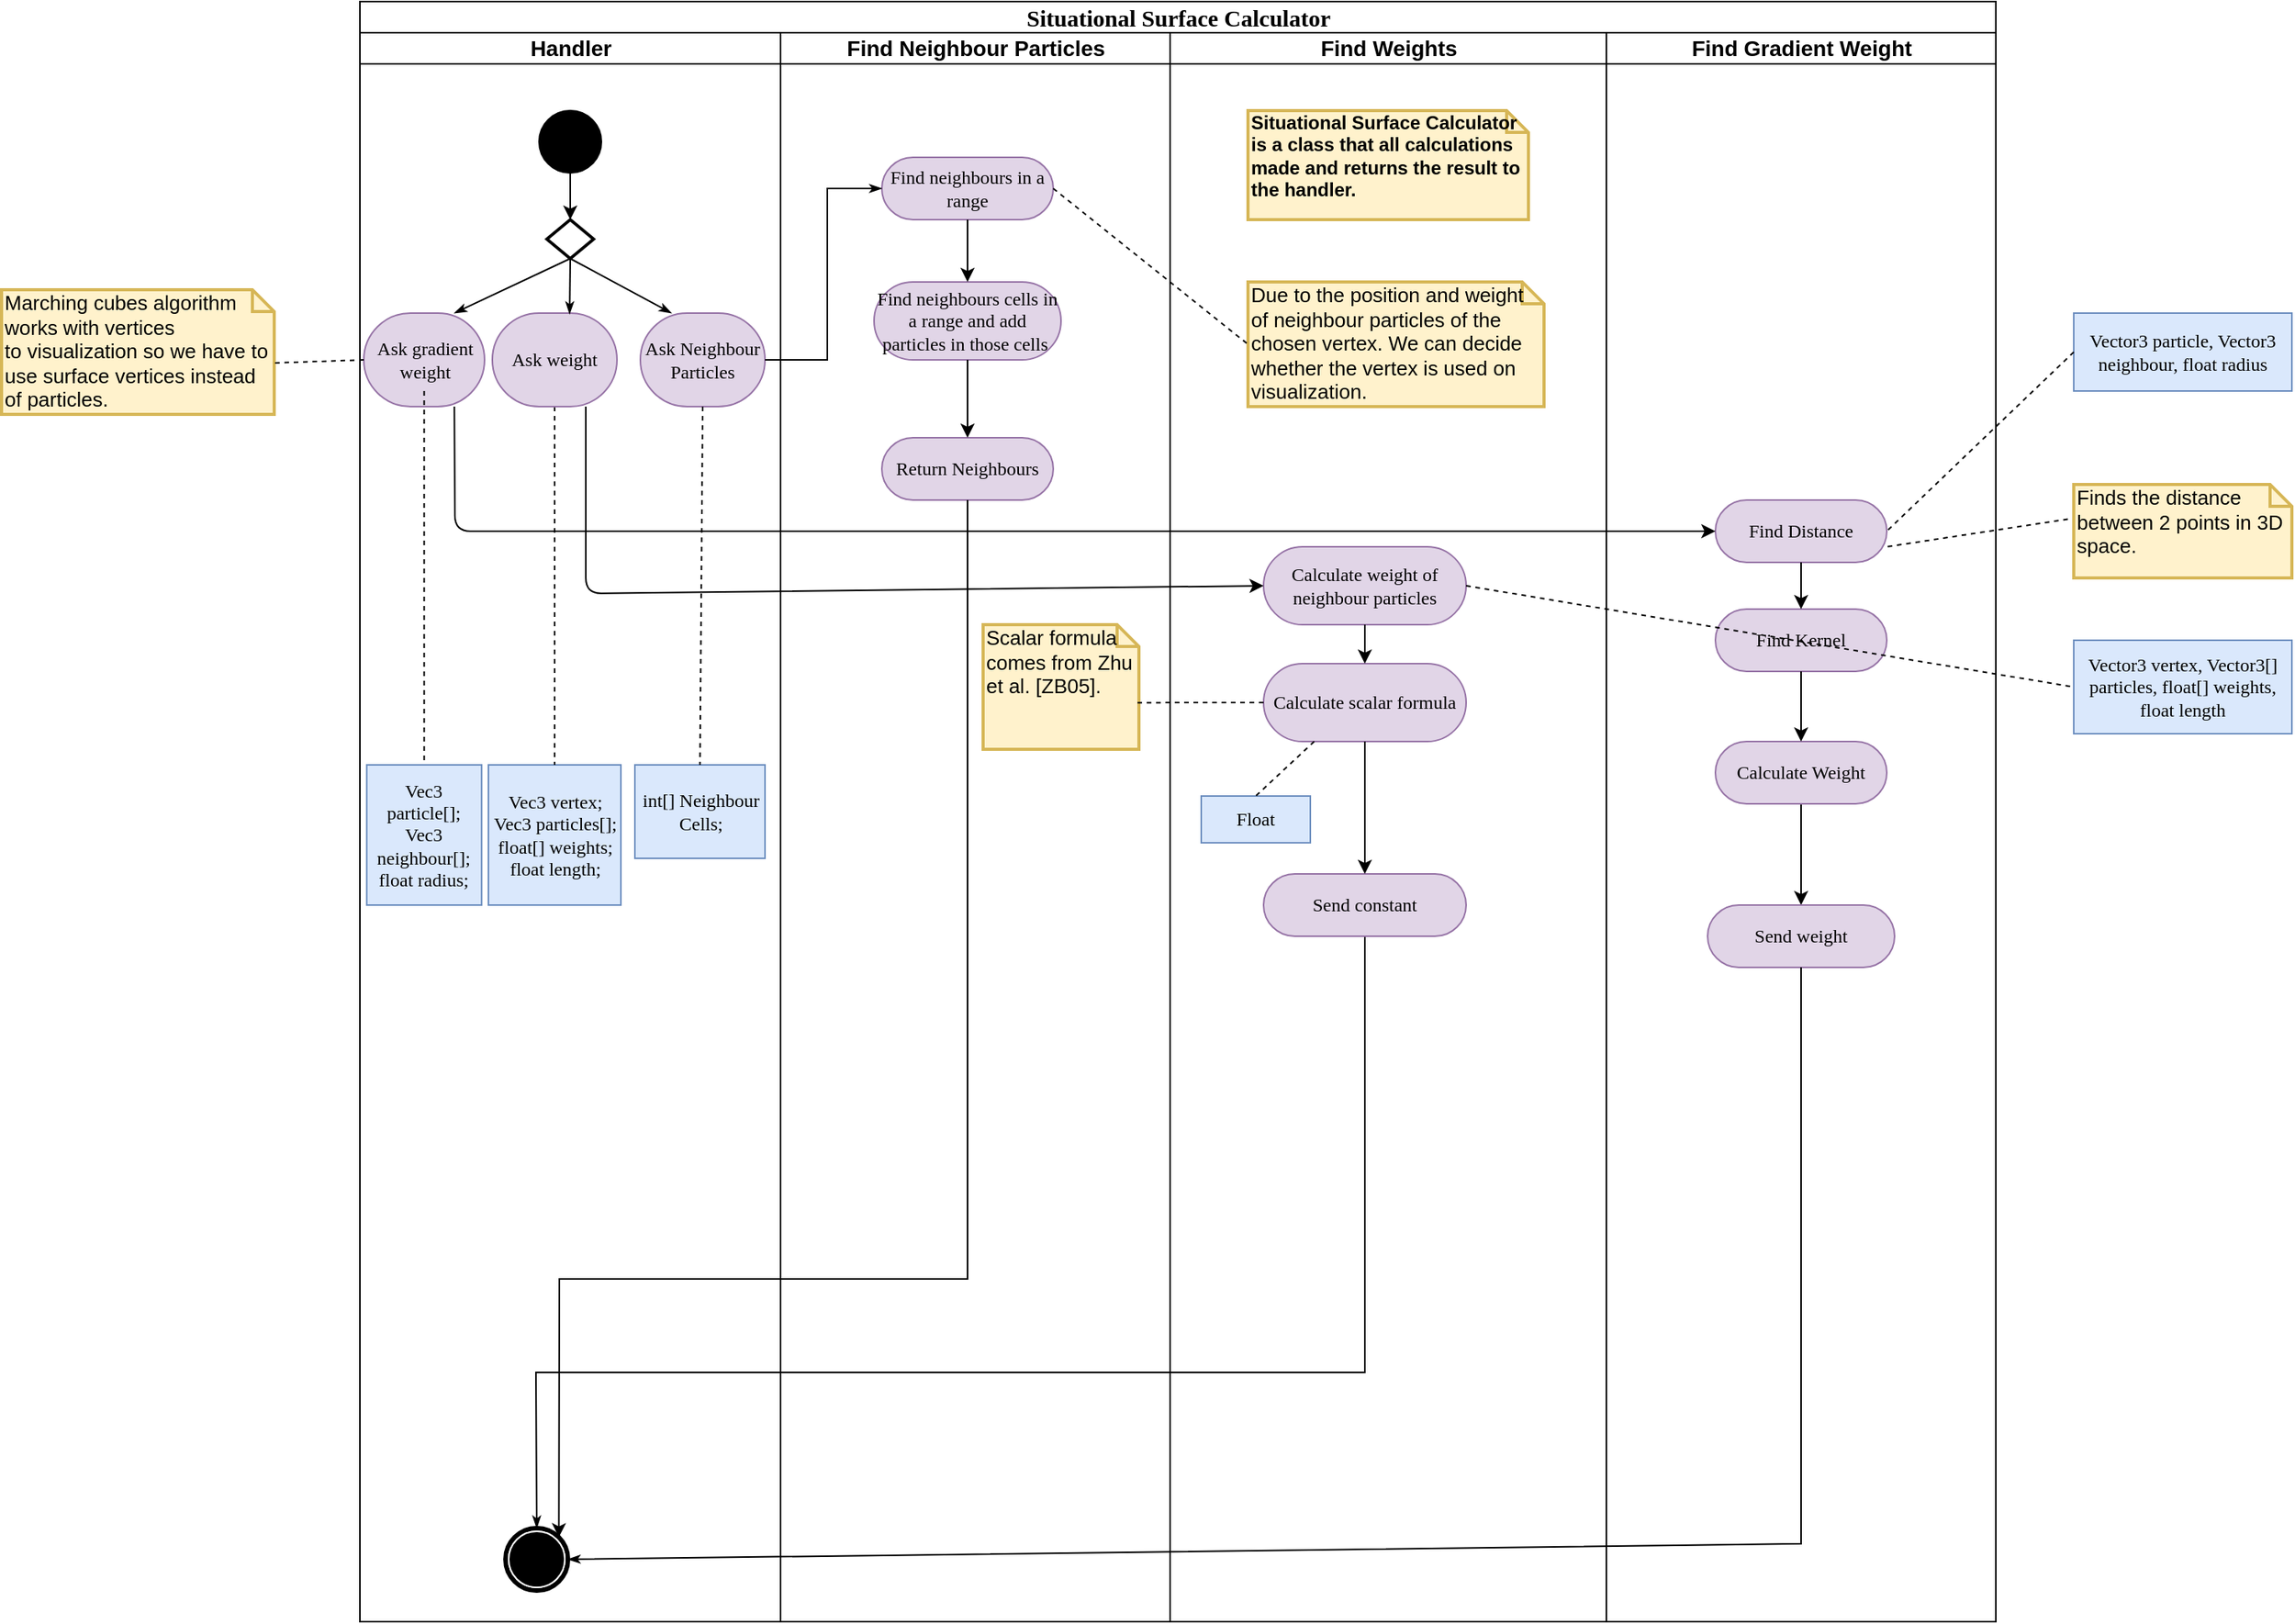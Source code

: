 <mxfile version="12.8.1" type="device"><diagram name="Page-1" id="0783ab3e-0a74-02c8-0abd-f7b4e66b4bec"><mxGraphModel dx="3694" dy="1426" grid="1" gridSize="10" guides="1" tooltips="1" connect="1" arrows="1" fold="1" page="1" pageScale="1" pageWidth="850" pageHeight="1100" background="#ffffff" math="0" shadow="0"><root><mxCell id="0"/><mxCell id="1" parent="0"/><mxCell id="1c1d494c118603dd-1" value="&lt;font style=&quot;font-size: 15px&quot;&gt;Situational Surface Calculator&lt;/font&gt;" style="swimlane;html=1;childLayout=stackLayout;startSize=20;rounded=0;shadow=0;comic=0;labelBackgroundColor=none;strokeWidth=1;fontFamily=Verdana;fontSize=12;align=center;" parent="1" vertex="1"><mxGeometry x="40" y="20" width="1050" height="1040" as="geometry"/></mxCell><mxCell id="1c1d494c118603dd-2" value="&lt;font style=&quot;font-size: 14px&quot;&gt;Handler&lt;/font&gt;" style="swimlane;html=1;startSize=20;" parent="1c1d494c118603dd-1" vertex="1"><mxGeometry y="20" width="270" height="1020" as="geometry"/></mxCell><mxCell id="60571a20871a0731-4" value="" style="ellipse;whiteSpace=wrap;html=1;rounded=0;shadow=0;comic=0;labelBackgroundColor=none;strokeWidth=1;fillColor=#000000;fontFamily=Verdana;fontSize=12;align=center;" parent="1c1d494c118603dd-2" vertex="1"><mxGeometry x="115" y="50" width="40" height="40" as="geometry"/></mxCell><mxCell id="iCThstch8AfFNLnAJ1yo-6" value="Ask gradient weight" style="rounded=1;whiteSpace=wrap;html=1;shadow=0;comic=0;labelBackgroundColor=none;strokeWidth=1;fontFamily=Verdana;fontSize=12;align=center;arcSize=50;fillColor=#e1d5e7;strokeColor=#9673a6;" parent="1c1d494c118603dd-2" vertex="1"><mxGeometry x="2.5" y="180" width="77.5" height="60" as="geometry"/></mxCell><mxCell id="60571a20871a0731-5" value="" style="shape=mxgraph.bpmn.shape;html=1;verticalLabelPosition=bottom;labelBackgroundColor=#ffffff;verticalAlign=top;perimeter=ellipsePerimeter;outline=end;symbol=terminate;rounded=0;shadow=0;comic=0;strokeWidth=1;fontFamily=Verdana;fontSize=12;align=center;" parent="1c1d494c118603dd-2" vertex="1"><mxGeometry x="93.5" y="960" width="40" height="40" as="geometry"/></mxCell><mxCell id="iCThstch8AfFNLnAJ1yo-27" style="edgeStyle=none;rounded=0;html=1;labelBackgroundColor=none;startArrow=none;startFill=0;startSize=5;endArrow=classicThin;endFill=1;endSize=5;jettySize=auto;orthogonalLoop=1;strokeWidth=1;fontFamily=Verdana;fontSize=12;exitX=0.5;exitY=1;exitDx=0;exitDy=0;entryX=0.75;entryY=0;entryDx=0;entryDy=0;" parent="1c1d494c118603dd-2" source="VGnU7HpYhMMbaTzcCZpi-3" target="iCThstch8AfFNLnAJ1yo-6" edge="1"><mxGeometry relative="1" as="geometry"><mxPoint x="122.5" y="290" as="sourcePoint"/><mxPoint x="63.5" y="320" as="targetPoint"/></mxGeometry></mxCell><mxCell id="DrX_qRS4pakTDYvNgCpu-4" value="" style="endArrow=none;dashed=1;html=1;entryX=0.5;entryY=0;entryDx=0;entryDy=0;exitX=0.5;exitY=1;exitDx=0;exitDy=0;" parent="1c1d494c118603dd-2" target="iCThstch8AfFNLnAJ1yo-3" edge="1"><mxGeometry width="50" height="50" relative="1" as="geometry"><mxPoint x="41.25" y="230" as="sourcePoint"/><mxPoint x="41.25" y="290" as="targetPoint"/></mxGeometry></mxCell><mxCell id="DrX_qRS4pakTDYvNgCpu-16" value="Vec3 vertex;&lt;br&gt;Vec3 particles[];&lt;br&gt;float[] weights;&lt;br&gt;float length;" style="rounded=0;whiteSpace=wrap;html=1;shadow=0;comic=0;labelBackgroundColor=none;strokeWidth=1;fontFamily=Verdana;fontSize=12;align=center;arcSize=50;fillColor=#dae8fc;strokeColor=#6c8ebf;" parent="1c1d494c118603dd-2" vertex="1"><mxGeometry x="82.5" y="470" width="85" height="90" as="geometry"/></mxCell><mxCell id="DrX_qRS4pakTDYvNgCpu-17" value="" style="endArrow=none;dashed=1;html=1;entryX=0.5;entryY=0;entryDx=0;entryDy=0;exitX=0.5;exitY=1;exitDx=0;exitDy=0;" parent="1c1d494c118603dd-2" source="VGnU7HpYhMMbaTzcCZpi-6" target="DrX_qRS4pakTDYvNgCpu-16" edge="1"><mxGeometry width="50" height="50" relative="1" as="geometry"><mxPoint x="134.972" y="250" as="sourcePoint"/><mxPoint x="-35" y="207" as="targetPoint"/></mxGeometry></mxCell><mxCell id="VGnU7HpYhMMbaTzcCZpi-3" value="" style="rhombus;whiteSpace=wrap;html=1;strokeColor=#000000;strokeWidth=2;" vertex="1" parent="1c1d494c118603dd-2"><mxGeometry x="120" y="120" width="30" height="25" as="geometry"/></mxCell><mxCell id="VGnU7HpYhMMbaTzcCZpi-4" value="" style="endArrow=classic;html=1;exitX=0.5;exitY=1;exitDx=0;exitDy=0;entryX=0.5;entryY=0;entryDx=0;entryDy=0;" edge="1" parent="1c1d494c118603dd-2" source="60571a20871a0731-4" target="VGnU7HpYhMMbaTzcCZpi-3"><mxGeometry width="50" height="50" relative="1" as="geometry"><mxPoint x="150" y="180" as="sourcePoint"/><mxPoint x="200" y="130" as="targetPoint"/></mxGeometry></mxCell><mxCell id="VGnU7HpYhMMbaTzcCZpi-6" value="Ask weight" style="rounded=1;whiteSpace=wrap;html=1;shadow=0;comic=0;labelBackgroundColor=none;strokeWidth=1;fontFamily=Verdana;fontSize=12;align=center;arcSize=50;fillColor=#e1d5e7;strokeColor=#9673a6;" vertex="1" parent="1c1d494c118603dd-2"><mxGeometry x="85" y="180" width="80" height="60" as="geometry"/></mxCell><mxCell id="VGnU7HpYhMMbaTzcCZpi-5" style="edgeStyle=none;rounded=0;html=1;labelBackgroundColor=none;startArrow=none;startFill=0;startSize=5;endArrow=classicThin;endFill=1;endSize=5;jettySize=auto;orthogonalLoop=1;strokeWidth=1;fontFamily=Verdana;fontSize=12;exitX=0.5;exitY=1;exitDx=0;exitDy=0;entryX=0.62;entryY=0.01;entryDx=0;entryDy=0;entryPerimeter=0;" edge="1" parent="1c1d494c118603dd-2" source="VGnU7HpYhMMbaTzcCZpi-3" target="VGnU7HpYhMMbaTzcCZpi-6"><mxGeometry relative="1" as="geometry"><mxPoint x="122.5" y="155" as="sourcePoint"/><mxPoint x="130" y="170" as="targetPoint"/></mxGeometry></mxCell><mxCell id="VGnU7HpYhMMbaTzcCZpi-7" value="Ask Neighbour Particles" style="rounded=1;whiteSpace=wrap;html=1;shadow=0;comic=0;labelBackgroundColor=none;strokeWidth=1;fontFamily=Verdana;fontSize=12;align=center;arcSize=50;fillColor=#e1d5e7;strokeColor=#9673a6;" vertex="1" parent="1c1d494c118603dd-2"><mxGeometry x="180" y="180" width="80" height="60" as="geometry"/></mxCell><mxCell id="VGnU7HpYhMMbaTzcCZpi-8" style="edgeStyle=none;rounded=0;html=1;labelBackgroundColor=none;startArrow=none;startFill=0;startSize=5;endArrow=classicThin;endFill=1;endSize=5;jettySize=auto;orthogonalLoop=1;strokeWidth=1;fontFamily=Verdana;fontSize=12;exitX=0.5;exitY=1;exitDx=0;exitDy=0;entryX=0.25;entryY=0;entryDx=0;entryDy=0;" edge="1" parent="1c1d494c118603dd-2" source="VGnU7HpYhMMbaTzcCZpi-3" target="VGnU7HpYhMMbaTzcCZpi-7"><mxGeometry relative="1" as="geometry"><mxPoint x="145" y="155" as="sourcePoint"/><mxPoint x="144.6" y="190.6" as="targetPoint"/></mxGeometry></mxCell><mxCell id="VGnU7HpYhMMbaTzcCZpi-25" value="int[] Neighbour Cells;" style="rounded=0;whiteSpace=wrap;html=1;shadow=0;comic=0;labelBackgroundColor=none;strokeWidth=1;fontFamily=Verdana;fontSize=12;align=center;arcSize=50;fillColor=#dae8fc;strokeColor=#6c8ebf;" vertex="1" parent="1c1d494c118603dd-2"><mxGeometry x="176.5" y="470" width="83.5" height="60" as="geometry"/></mxCell><mxCell id="iCThstch8AfFNLnAJ1yo-3" value="Vec3 particle[];&lt;br&gt;Vec3 neighbour[];&lt;br&gt;float radius;" style="rounded=0;whiteSpace=wrap;html=1;shadow=0;comic=0;labelBackgroundColor=none;strokeWidth=1;fontFamily=Verdana;fontSize=12;align=center;arcSize=50;fillColor=#dae8fc;strokeColor=#6c8ebf;" parent="1c1d494c118603dd-2" vertex="1"><mxGeometry x="4.38" y="470" width="73.75" height="90" as="geometry"/></mxCell><mxCell id="VGnU7HpYhMMbaTzcCZpi-26" value="" style="endArrow=none;dashed=1;html=1;entryX=0.5;entryY=0;entryDx=0;entryDy=0;exitX=0.5;exitY=1;exitDx=0;exitDy=0;" edge="1" parent="1c1d494c118603dd-2" source="VGnU7HpYhMMbaTzcCZpi-7" target="VGnU7HpYhMMbaTzcCZpi-25"><mxGeometry width="50" height="50" relative="1" as="geometry"><mxPoint x="135" y="250" as="sourcePoint"/><mxPoint x="137.5" y="310" as="targetPoint"/></mxGeometry></mxCell><mxCell id="1c1d494c118603dd-3" value="&lt;font style=&quot;font-size: 14px&quot;&gt;Find Neighbour Particles&lt;/font&gt;" style="swimlane;html=1;startSize=20;" parent="1c1d494c118603dd-1" vertex="1"><mxGeometry x="270" y="20" width="250" height="1020" as="geometry"/></mxCell><mxCell id="iCThstch8AfFNLnAJ1yo-14" value="Find neighbours in a range" style="rounded=1;whiteSpace=wrap;html=1;shadow=0;comic=0;labelBackgroundColor=none;strokeWidth=1;fontFamily=Verdana;fontSize=12;align=center;arcSize=50;fillColor=#e1d5e7;strokeColor=#9673a6;" parent="1c1d494c118603dd-3" vertex="1"><mxGeometry x="65" y="80" width="110" height="40" as="geometry"/></mxCell><mxCell id="DrX_qRS4pakTDYvNgCpu-18" value="&lt;font style=&quot;font-size: 13px&quot;&gt;Scalar formula comes from Zhu et al. [ZB05].&amp;nbsp;&lt;/font&gt;" style="shape=note;whiteSpace=wrap;html=1;size=14;verticalAlign=top;align=left;spacingTop=-6;strokeWidth=2;fillColor=#fff2cc;strokeColor=#d6b656;" parent="1c1d494c118603dd-3" vertex="1"><mxGeometry x="130" y="380" width="100" height="80" as="geometry"/></mxCell><mxCell id="DrX_qRS4pakTDYvNgCpu-19" value="Find neighbours cells in a range and add particles in those cells&amp;nbsp;" style="rounded=1;whiteSpace=wrap;html=1;shadow=0;comic=0;labelBackgroundColor=none;strokeWidth=1;fontFamily=Verdana;fontSize=12;align=center;arcSize=50;fillColor=#e1d5e7;strokeColor=#9673a6;" parent="1c1d494c118603dd-3" vertex="1"><mxGeometry x="60" y="160" width="120" height="50" as="geometry"/></mxCell><mxCell id="DrX_qRS4pakTDYvNgCpu-22" value="" style="endArrow=classic;html=1;strokeWidth=1;fontSize=12;entryX=0.5;entryY=0;entryDx=0;entryDy=0;exitX=0.5;exitY=1;exitDx=0;exitDy=0;" parent="1c1d494c118603dd-3" source="iCThstch8AfFNLnAJ1yo-14" target="DrX_qRS4pakTDYvNgCpu-19" edge="1"><mxGeometry width="50" height="50" relative="1" as="geometry"><mxPoint x="170" y="180" as="sourcePoint"/><mxPoint x="220" y="130" as="targetPoint"/></mxGeometry></mxCell><mxCell id="DrX_qRS4pakTDYvNgCpu-26" value="Return Neighbours" style="rounded=1;whiteSpace=wrap;html=1;shadow=0;comic=0;labelBackgroundColor=none;strokeWidth=1;fontFamily=Verdana;fontSize=12;align=center;arcSize=50;fillColor=#e1d5e7;strokeColor=#9673a6;" parent="1c1d494c118603dd-3" vertex="1"><mxGeometry x="65" y="260" width="110" height="40" as="geometry"/></mxCell><mxCell id="DrX_qRS4pakTDYvNgCpu-28" value="" style="endArrow=classic;html=1;strokeWidth=1;fontSize=12;entryX=0.5;entryY=0;entryDx=0;entryDy=0;exitX=0.5;exitY=1;exitDx=0;exitDy=0;" parent="1c1d494c118603dd-3" source="DrX_qRS4pakTDYvNgCpu-19" target="DrX_qRS4pakTDYvNgCpu-26" edge="1"><mxGeometry width="50" height="50" relative="1" as="geometry"><mxPoint x="125" y="130" as="sourcePoint"/><mxPoint x="130" y="170" as="targetPoint"/></mxGeometry></mxCell><mxCell id="iCThstch8AfFNLnAJ1yo-11" style="edgeStyle=none;rounded=0;html=1;labelBackgroundColor=none;startArrow=none;startFill=0;startSize=5;endArrow=classicThin;endFill=1;endSize=5;jettySize=auto;orthogonalLoop=1;strokeWidth=1;fontFamily=Verdana;fontSize=12;exitX=1;exitY=0.5;exitDx=0;exitDy=0;entryX=0;entryY=0.5;entryDx=0;entryDy=0;" parent="1c1d494c118603dd-1" source="VGnU7HpYhMMbaTzcCZpi-7" target="iCThstch8AfFNLnAJ1yo-14" edge="1"><mxGeometry relative="1" as="geometry"><mxPoint x="169.57" y="425" as="sourcePoint"/><mxPoint x="310" y="115" as="targetPoint"/><Array as="points"><mxPoint x="300" y="230"/><mxPoint x="300" y="120"/></Array></mxGeometry></mxCell><mxCell id="1c1d494c118603dd-44" style="edgeStyle=none;rounded=0;html=1;labelBackgroundColor=none;startArrow=none;startFill=0;startSize=5;endArrow=classicThin;endFill=1;endSize=5;jettySize=auto;orthogonalLoop=1;strokeWidth=1;fontFamily=Verdana;fontSize=12;exitX=0.5;exitY=1;exitDx=0;exitDy=0;entryX=0.5;entryY=0;entryDx=0;entryDy=0;" parent="1c1d494c118603dd-1" source="iCThstch8AfFNLnAJ1yo-18" target="60571a20871a0731-5" edge="1"><mxGeometry relative="1" as="geometry"><mxPoint x="630" y="685" as="sourcePoint"/><Array as="points"><mxPoint x="645" y="880"/><mxPoint x="113" y="880"/></Array><mxPoint x="112.667" y="910" as="targetPoint"/></mxGeometry></mxCell><mxCell id="1c1d494c118603dd-4" value="&lt;font style=&quot;font-size: 14px&quot;&gt;Find Weights&lt;/font&gt;" style="swimlane;html=1;startSize=20;" parent="1c1d494c118603dd-1" vertex="1"><mxGeometry x="520" y="20" width="280" height="1020" as="geometry"/></mxCell><mxCell id="iCThstch8AfFNLnAJ1yo-15" value="Calculate weight of neighbour particles" style="rounded=1;whiteSpace=wrap;html=1;shadow=0;comic=0;labelBackgroundColor=none;strokeWidth=1;fontFamily=Verdana;fontSize=12;align=center;arcSize=50;fillColor=#e1d5e7;strokeColor=#9673a6;" parent="1c1d494c118603dd-4" vertex="1"><mxGeometry x="60" y="330" width="130" height="50" as="geometry"/></mxCell><mxCell id="iCThstch8AfFNLnAJ1yo-17" value="Calculate scalar formula" style="rounded=1;whiteSpace=wrap;html=1;shadow=0;comic=0;labelBackgroundColor=none;strokeWidth=1;fontFamily=Verdana;fontSize=12;align=center;arcSize=50;fillColor=#e1d5e7;strokeColor=#9673a6;" parent="1c1d494c118603dd-4" vertex="1"><mxGeometry x="60" y="405" width="130" height="50" as="geometry"/></mxCell><mxCell id="iCThstch8AfFNLnAJ1yo-18" value="Send constant" style="rounded=1;whiteSpace=wrap;html=1;shadow=0;comic=0;labelBackgroundColor=none;strokeWidth=1;fontFamily=Verdana;fontSize=12;align=center;arcSize=50;fillColor=#e1d5e7;strokeColor=#9673a6;" parent="1c1d494c118603dd-4" vertex="1"><mxGeometry x="60" y="540" width="130" height="40" as="geometry"/></mxCell><mxCell id="iCThstch8AfFNLnAJ1yo-20" value="" style="endArrow=classic;html=1;entryX=0.5;entryY=0;entryDx=0;entryDy=0;exitX=0.5;exitY=1;exitDx=0;exitDy=0;" parent="1c1d494c118603dd-4" source="iCThstch8AfFNLnAJ1yo-17" target="iCThstch8AfFNLnAJ1yo-18" edge="1"><mxGeometry width="50" height="50" relative="1" as="geometry"><mxPoint x="125" y="510" as="sourcePoint"/><mxPoint x="-50" y="450" as="targetPoint"/></mxGeometry></mxCell><mxCell id="iCThstch8AfFNLnAJ1yo-22" value="" style="endArrow=classic;html=1;entryX=0.5;entryY=0;entryDx=0;entryDy=0;exitX=0.5;exitY=1;exitDx=0;exitDy=0;" parent="1c1d494c118603dd-4" source="iCThstch8AfFNLnAJ1yo-15" target="iCThstch8AfFNLnAJ1yo-17" edge="1"><mxGeometry width="50" height="50" relative="1" as="geometry"><mxPoint x="135" y="480" as="sourcePoint"/><mxPoint x="135" y="530" as="targetPoint"/></mxGeometry></mxCell><mxCell id="8madbYxF8Qtqavj6iTYc-2" value="&lt;font style=&quot;font-size: 13px&quot;&gt;Due to the position and weight of neighbour particles of the chosen vertex. We can decide whether the vertex is used on visualization.&lt;/font&gt;" style="shape=note;whiteSpace=wrap;html=1;size=14;verticalAlign=top;align=left;spacingTop=-6;strokeWidth=2;fillColor=#fff2cc;strokeColor=#d6b656;" parent="1c1d494c118603dd-4" vertex="1"><mxGeometry x="50" y="160" width="190" height="80" as="geometry"/></mxCell><mxCell id="DrX_qRS4pakTDYvNgCpu-41" value="&lt;font style=&quot;font-size: 12px;&quot;&gt;Situational Surface Calculator is a class that all calculations made and returns the result to the handler.&lt;/font&gt;" style="shape=note;whiteSpace=wrap;html=1;size=14;verticalAlign=top;align=left;spacingTop=-6;strokeWidth=2;fillColor=#fff2cc;strokeColor=#d6b656;fontSize=12;fontStyle=1" parent="1c1d494c118603dd-4" vertex="1"><mxGeometry x="50" y="50" width="180" height="70" as="geometry"/></mxCell><mxCell id="VGnU7HpYhMMbaTzcCZpi-1" value="Float" style="rounded=0;whiteSpace=wrap;html=1;shadow=0;comic=0;labelBackgroundColor=none;strokeWidth=1;fontFamily=Verdana;fontSize=12;align=center;arcSize=50;fillColor=#dae8fc;strokeColor=#6c8ebf;" vertex="1" parent="1c1d494c118603dd-4"><mxGeometry x="20" y="490" width="70" height="30" as="geometry"/></mxCell><mxCell id="VGnU7HpYhMMbaTzcCZpi-2" value="" style="endArrow=none;dashed=1;html=1;entryX=0.5;entryY=0;entryDx=0;entryDy=0;exitX=0.25;exitY=1;exitDx=0;exitDy=0;" edge="1" parent="1c1d494c118603dd-4" source="iCThstch8AfFNLnAJ1yo-17" target="VGnU7HpYhMMbaTzcCZpi-1"><mxGeometry width="50" height="50" relative="1" as="geometry"><mxPoint x="70" y="440.0" as="sourcePoint"/><mxPoint x="-21.08" y="440.08" as="targetPoint"/></mxGeometry></mxCell><mxCell id="8madbYxF8Qtqavj6iTYc-3" value="" style="endArrow=none;dashed=1;html=1;entryX=0;entryY=0.5;entryDx=0;entryDy=0;entryPerimeter=0;exitX=1;exitY=0.5;exitDx=0;exitDy=0;" parent="1c1d494c118603dd-1" source="iCThstch8AfFNLnAJ1yo-14" target="8madbYxF8Qtqavj6iTYc-2" edge="1"><mxGeometry width="50" height="50" relative="1" as="geometry"><mxPoint x="390" y="505" as="sourcePoint"/><mxPoint x="500" y="440" as="targetPoint"/></mxGeometry></mxCell><mxCell id="DrX_qRS4pakTDYvNgCpu-5" value="&lt;font style=&quot;font-size: 14px&quot;&gt;Find Gradient Weight&lt;/font&gt;" style="swimlane;html=1;startSize=20;" parent="1c1d494c118603dd-1" vertex="1"><mxGeometry x="800" y="20" width="250" height="1020" as="geometry"/></mxCell><mxCell id="DrX_qRS4pakTDYvNgCpu-29" value="Find Distance" style="rounded=1;whiteSpace=wrap;html=1;shadow=0;comic=0;labelBackgroundColor=none;strokeWidth=1;fontFamily=Verdana;fontSize=12;align=center;arcSize=50;fillColor=#e1d5e7;strokeColor=#9673a6;" parent="DrX_qRS4pakTDYvNgCpu-5" vertex="1"><mxGeometry x="70" y="300" width="110" height="40" as="geometry"/></mxCell><mxCell id="DrX_qRS4pakTDYvNgCpu-30" value="Find Kernel" style="rounded=1;whiteSpace=wrap;html=1;shadow=0;comic=0;labelBackgroundColor=none;strokeWidth=1;fontFamily=Verdana;fontSize=12;align=center;arcSize=50;fillColor=#e1d5e7;strokeColor=#9673a6;" parent="DrX_qRS4pakTDYvNgCpu-5" vertex="1"><mxGeometry x="70" y="370" width="110" height="40" as="geometry"/></mxCell><mxCell id="DrX_qRS4pakTDYvNgCpu-31" value="" style="endArrow=classic;html=1;strokeWidth=1;fontSize=12;entryX=0.5;entryY=0;entryDx=0;entryDy=0;exitX=0.5;exitY=1;exitDx=0;exitDy=0;" parent="DrX_qRS4pakTDYvNgCpu-5" source="DrX_qRS4pakTDYvNgCpu-29" target="DrX_qRS4pakTDYvNgCpu-30" edge="1"><mxGeometry width="50" height="50" relative="1" as="geometry"><mxPoint x="-400" y="340" as="sourcePoint"/><mxPoint x="-400" y="380" as="targetPoint"/></mxGeometry></mxCell><mxCell id="VGnU7HpYhMMbaTzcCZpi-32" value="" style="edgeStyle=orthogonalEdgeStyle;rounded=0;orthogonalLoop=1;jettySize=auto;html=1;" edge="1" parent="DrX_qRS4pakTDYvNgCpu-5" source="DrX_qRS4pakTDYvNgCpu-36" target="VGnU7HpYhMMbaTzcCZpi-29"><mxGeometry relative="1" as="geometry"/></mxCell><mxCell id="DrX_qRS4pakTDYvNgCpu-36" value="Calculate Weight" style="rounded=1;whiteSpace=wrap;html=1;shadow=0;comic=0;labelBackgroundColor=none;strokeWidth=1;fontFamily=Verdana;fontSize=12;align=center;arcSize=50;fillColor=#e1d5e7;strokeColor=#9673a6;" parent="DrX_qRS4pakTDYvNgCpu-5" vertex="1"><mxGeometry x="70" y="455" width="110" height="40" as="geometry"/></mxCell><mxCell id="DrX_qRS4pakTDYvNgCpu-37" value="" style="endArrow=classic;html=1;strokeWidth=1;fontSize=12;entryX=0.5;entryY=0;entryDx=0;entryDy=0;exitX=0.5;exitY=1;exitDx=0;exitDy=0;" parent="DrX_qRS4pakTDYvNgCpu-5" source="DrX_qRS4pakTDYvNgCpu-30" target="DrX_qRS4pakTDYvNgCpu-36" edge="1"><mxGeometry width="50" height="50" relative="1" as="geometry"><mxPoint x="135" y="495" as="sourcePoint"/><mxPoint x="-1210" y="515" as="targetPoint"/></mxGeometry></mxCell><mxCell id="VGnU7HpYhMMbaTzcCZpi-29" value="Send weight" style="rounded=1;whiteSpace=wrap;html=1;shadow=0;comic=0;labelBackgroundColor=none;strokeWidth=1;fontFamily=Verdana;fontSize=12;align=center;arcSize=50;fillColor=#e1d5e7;strokeColor=#9673a6;" vertex="1" parent="DrX_qRS4pakTDYvNgCpu-5"><mxGeometry x="65" y="560" width="120" height="40" as="geometry"/></mxCell><mxCell id="DrX_qRS4pakTDYvNgCpu-23" value="" style="endArrow=none;dashed=1;html=1;entryX=0.991;entryY=0.626;entryDx=0;entryDy=0;exitX=0;exitY=0.5;exitDx=0;exitDy=0;entryPerimeter=0;" parent="1c1d494c118603dd-1" source="iCThstch8AfFNLnAJ1yo-17" target="DrX_qRS4pakTDYvNgCpu-18" edge="1"><mxGeometry width="50" height="50" relative="1" as="geometry"><mxPoint x="123.5" y="320" as="sourcePoint"/><mxPoint x="67.5" y="370" as="targetPoint"/></mxGeometry></mxCell><mxCell id="VGnU7HpYhMMbaTzcCZpi-27" value="" style="endArrow=classic;html=1;strokeWidth=1;fontSize=12;entryX=0.855;entryY=0.145;entryDx=0;entryDy=0;exitX=0.5;exitY=1;exitDx=0;exitDy=0;entryPerimeter=0;rounded=0;" edge="1" parent="1c1d494c118603dd-1" source="DrX_qRS4pakTDYvNgCpu-26" target="60571a20871a0731-5"><mxGeometry width="50" height="50" relative="1" as="geometry"><mxPoint x="400" y="240" as="sourcePoint"/><mxPoint x="400" y="290" as="targetPoint"/><Array as="points"><mxPoint x="390" y="820"/><mxPoint x="128" y="820"/></Array></mxGeometry></mxCell><mxCell id="VGnU7HpYhMMbaTzcCZpi-28" value="" style="endArrow=classic;html=1;strokeWidth=1;fontSize=12;entryX=0;entryY=0.5;entryDx=0;entryDy=0;exitX=0.75;exitY=1;exitDx=0;exitDy=0;" edge="1" parent="1c1d494c118603dd-1" source="VGnU7HpYhMMbaTzcCZpi-6" target="iCThstch8AfFNLnAJ1yo-15"><mxGeometry width="50" height="50" relative="1" as="geometry"><mxPoint x="400" y="240" as="sourcePoint"/><mxPoint x="400" y="290" as="targetPoint"/><Array as="points"><mxPoint x="145" y="380"/></Array></mxGeometry></mxCell><mxCell id="VGnU7HpYhMMbaTzcCZpi-33" value="" style="endArrow=classic;html=1;strokeWidth=1;fontSize=12;entryX=0;entryY=0.5;entryDx=0;entryDy=0;exitX=0.75;exitY=1;exitDx=0;exitDy=0;" edge="1" parent="1c1d494c118603dd-1" source="iCThstch8AfFNLnAJ1yo-6" target="DrX_qRS4pakTDYvNgCpu-29"><mxGeometry width="50" height="50" relative="1" as="geometry"><mxPoint x="155" y="270" as="sourcePoint"/><mxPoint x="590" y="385" as="targetPoint"/><Array as="points"><mxPoint x="61" y="340"/></Array></mxGeometry></mxCell><mxCell id="VGnU7HpYhMMbaTzcCZpi-34" style="edgeStyle=none;rounded=0;html=1;labelBackgroundColor=none;startArrow=none;startFill=0;startSize=5;endArrow=classicThin;endFill=1;endSize=5;jettySize=auto;orthogonalLoop=1;strokeWidth=1;fontFamily=Verdana;fontSize=12;exitX=0.5;exitY=1;exitDx=0;exitDy=0;entryX=1;entryY=0.5;entryDx=0;entryDy=0;" edge="1" parent="1c1d494c118603dd-1" source="VGnU7HpYhMMbaTzcCZpi-29" target="60571a20871a0731-5"><mxGeometry relative="1" as="geometry"><mxPoint x="761" y="610" as="sourcePoint"/><Array as="points"><mxPoint x="925" y="990"/></Array><mxPoint x="150" y="1010" as="targetPoint"/></mxGeometry></mxCell><mxCell id="iCThstch8AfFNLnAJ1yo-28" value="&lt;font style=&quot;font-size: 13px&quot;&gt;Marching cubes algorithm works with vertices to&amp;nbsp;visualization so we have to use surface vertices instead of particles.&lt;/font&gt;" style="shape=note;whiteSpace=wrap;html=1;size=14;verticalAlign=top;align=left;spacingTop=-6;strokeWidth=2;fillColor=#fff2cc;strokeColor=#d6b656;" parent="1" vertex="1"><mxGeometry x="-190" y="205" width="175" height="80" as="geometry"/></mxCell><mxCell id="8madbYxF8Qtqavj6iTYc-1" value="" style="endArrow=none;dashed=1;html=1;entryX=0;entryY=0;entryDx=175;entryDy=47;entryPerimeter=0;exitX=0;exitY=0.5;exitDx=0;exitDy=0;" parent="1" source="iCThstch8AfFNLnAJ1yo-6" target="iCThstch8AfFNLnAJ1yo-28" edge="1"><mxGeometry width="50" height="50" relative="1" as="geometry"><mxPoint x="207.5" y="310" as="sourcePoint"/><mxPoint x="257.5" y="260" as="targetPoint"/></mxGeometry></mxCell><mxCell id="DrX_qRS4pakTDYvNgCpu-32" value="Vector3 vertex, Vector3[] particles, float[] weights, float length" style="rounded=0;whiteSpace=wrap;html=1;shadow=0;comic=0;labelBackgroundColor=none;strokeWidth=1;fontFamily=Verdana;fontSize=12;align=center;arcSize=50;fillColor=#dae8fc;strokeColor=#6c8ebf;" parent="1" vertex="1"><mxGeometry x="1140" y="430" width="140" height="60" as="geometry"/></mxCell><mxCell id="DrX_qRS4pakTDYvNgCpu-33" value="" style="endArrow=none;dashed=1;html=1;entryX=0;entryY=0.5;entryDx=0;entryDy=0;exitX=1;exitY=0.5;exitDx=0;exitDy=0;" parent="1" source="iCThstch8AfFNLnAJ1yo-15" target="DrX_qRS4pakTDYvNgCpu-32" edge="1"><mxGeometry width="50" height="50" relative="1" as="geometry"><mxPoint x="1040" y="120" as="sourcePoint"/><mxPoint x="580" y="130" as="targetPoint"/></mxGeometry></mxCell><mxCell id="DrX_qRS4pakTDYvNgCpu-38" value="&lt;font style=&quot;font-size: 13px&quot;&gt;Finds the distance between 2 points in 3D space.&lt;/font&gt;" style="shape=note;whiteSpace=wrap;html=1;size=14;verticalAlign=top;align=left;spacingTop=-6;strokeWidth=2;fillColor=#fff2cc;strokeColor=#d6b656;" parent="1" vertex="1"><mxGeometry x="1140" y="330" width="140" height="60" as="geometry"/></mxCell><mxCell id="DrX_qRS4pakTDYvNgCpu-40" value="" style="endArrow=none;dashed=1;html=1;entryX=1;entryY=0.75;entryDx=0;entryDy=0;exitX=-0.027;exitY=0.371;exitDx=0;exitDy=0;exitPerimeter=0;" parent="1" source="DrX_qRS4pakTDYvNgCpu-38" target="DrX_qRS4pakTDYvNgCpu-29" edge="1"><mxGeometry width="50" height="50" relative="1" as="geometry"><mxPoint x="1010" y="165" as="sourcePoint"/><mxPoint x="1160" y="175" as="targetPoint"/></mxGeometry></mxCell><mxCell id="DrX_qRS4pakTDYvNgCpu-42" value="Vector3 particle, Vector3 neighbour, float radius" style="rounded=0;whiteSpace=wrap;html=1;shadow=0;comic=0;labelBackgroundColor=none;strokeWidth=1;fontFamily=Verdana;fontSize=12;align=center;arcSize=50;fillColor=#dae8fc;strokeColor=#6c8ebf;" parent="1" vertex="1"><mxGeometry x="1140" y="220" width="140" height="50" as="geometry"/></mxCell><mxCell id="DrX_qRS4pakTDYvNgCpu-43" value="" style="endArrow=none;dashed=1;html=1;entryX=1;entryY=0.5;entryDx=0;entryDy=0;exitX=0;exitY=0.5;exitDx=0;exitDy=0;" parent="1" source="DrX_qRS4pakTDYvNgCpu-42" target="DrX_qRS4pakTDYvNgCpu-29" edge="1"><mxGeometry width="50" height="50" relative="1" as="geometry"><mxPoint x="1147.03" y="262.26" as="sourcePoint"/><mxPoint x="1010.0" y="175" as="targetPoint"/></mxGeometry></mxCell></root></mxGraphModel></diagram></mxfile>